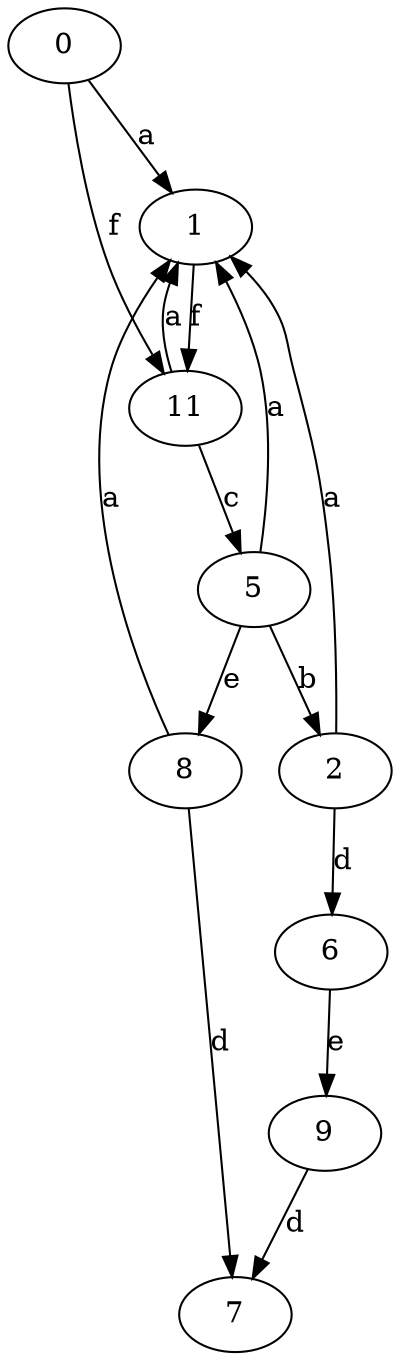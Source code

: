 strict digraph  {
1;
2;
0;
5;
6;
7;
8;
9;
11;
1 -> 11  [label=f];
2 -> 1  [label=a];
2 -> 6  [label=d];
0 -> 1  [label=a];
0 -> 11  [label=f];
5 -> 1  [label=a];
5 -> 2  [label=b];
5 -> 8  [label=e];
6 -> 9  [label=e];
8 -> 1  [label=a];
8 -> 7  [label=d];
9 -> 7  [label=d];
11 -> 1  [label=a];
11 -> 5  [label=c];
}
